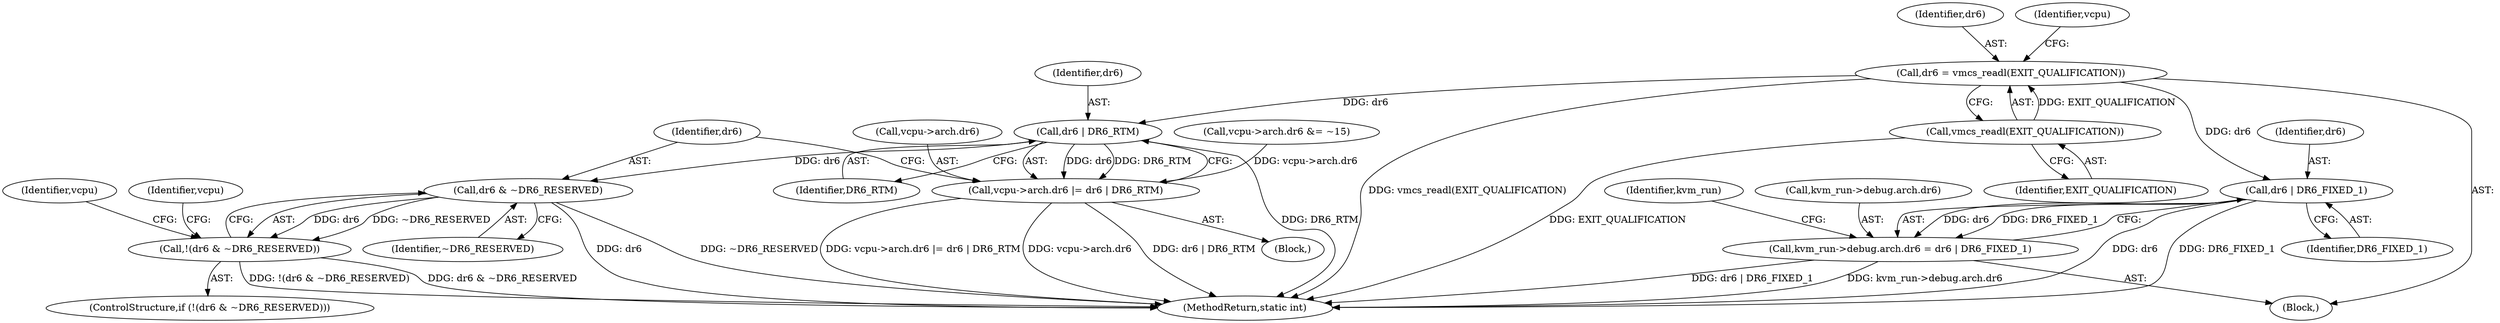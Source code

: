 digraph "0_linux_ef85b67385436ddc1998f45f1d6a210f935b3388@API" {
"1000329" [label="(Call,dr6 = vmcs_readl(EXIT_QUALIFICATION))"];
"1000331" [label="(Call,vmcs_readl(EXIT_QUALIFICATION))"];
"1000356" [label="(Call,dr6 | DR6_RTM)"];
"1000350" [label="(Call,vcpu->arch.dr6 |= dr6 | DR6_RTM)"];
"1000361" [label="(Call,dr6 & ~DR6_RESERVED)"];
"1000360" [label="(Call,!(dr6 & ~DR6_RESERVED))"];
"1000379" [label="(Call,dr6 | DR6_FIXED_1)"];
"1000371" [label="(Call,kvm_run->debug.arch.dr6 = dr6 | DR6_FIXED_1)"];
"1000457" [label="(MethodReturn,static int)"];
"1000379" [label="(Call,dr6 | DR6_FIXED_1)"];
"1000371" [label="(Call,kvm_run->debug.arch.dr6 = dr6 | DR6_FIXED_1)"];
"1000372" [label="(Call,kvm_run->debug.arch.dr6)"];
"1000351" [label="(Call,vcpu->arch.dr6)"];
"1000380" [label="(Identifier,dr6)"];
"1000362" [label="(Identifier,dr6)"];
"1000365" [label="(Identifier,vcpu)"];
"1000330" [label="(Identifier,dr6)"];
"1000361" [label="(Call,dr6 & ~DR6_RESERVED)"];
"1000320" [label="(Block,)"];
"1000367" [label="(Identifier,vcpu)"];
"1000342" [label="(Block,)"];
"1000360" [label="(Call,!(dr6 & ~DR6_RESERVED))"];
"1000357" [label="(Identifier,dr6)"];
"1000358" [label="(Identifier,DR6_RTM)"];
"1000337" [label="(Identifier,vcpu)"];
"1000363" [label="(Identifier,~DR6_RESERVED)"];
"1000329" [label="(Call,dr6 = vmcs_readl(EXIT_QUALIFICATION))"];
"1000356" [label="(Call,dr6 | DR6_RTM)"];
"1000381" [label="(Identifier,DR6_FIXED_1)"];
"1000386" [label="(Identifier,kvm_run)"];
"1000359" [label="(ControlStructure,if (!(dr6 & ~DR6_RESERVED)))"];
"1000332" [label="(Identifier,EXIT_QUALIFICATION)"];
"1000343" [label="(Call,vcpu->arch.dr6 &= ~15)"];
"1000350" [label="(Call,vcpu->arch.dr6 |= dr6 | DR6_RTM)"];
"1000331" [label="(Call,vmcs_readl(EXIT_QUALIFICATION))"];
"1000329" -> "1000320"  [label="AST: "];
"1000329" -> "1000331"  [label="CFG: "];
"1000330" -> "1000329"  [label="AST: "];
"1000331" -> "1000329"  [label="AST: "];
"1000337" -> "1000329"  [label="CFG: "];
"1000329" -> "1000457"  [label="DDG: vmcs_readl(EXIT_QUALIFICATION)"];
"1000331" -> "1000329"  [label="DDG: EXIT_QUALIFICATION"];
"1000329" -> "1000356"  [label="DDG: dr6"];
"1000329" -> "1000379"  [label="DDG: dr6"];
"1000331" -> "1000332"  [label="CFG: "];
"1000332" -> "1000331"  [label="AST: "];
"1000331" -> "1000457"  [label="DDG: EXIT_QUALIFICATION"];
"1000356" -> "1000350"  [label="AST: "];
"1000356" -> "1000358"  [label="CFG: "];
"1000357" -> "1000356"  [label="AST: "];
"1000358" -> "1000356"  [label="AST: "];
"1000350" -> "1000356"  [label="CFG: "];
"1000356" -> "1000457"  [label="DDG: DR6_RTM"];
"1000356" -> "1000350"  [label="DDG: dr6"];
"1000356" -> "1000350"  [label="DDG: DR6_RTM"];
"1000356" -> "1000361"  [label="DDG: dr6"];
"1000350" -> "1000342"  [label="AST: "];
"1000351" -> "1000350"  [label="AST: "];
"1000362" -> "1000350"  [label="CFG: "];
"1000350" -> "1000457"  [label="DDG: vcpu->arch.dr6"];
"1000350" -> "1000457"  [label="DDG: dr6 | DR6_RTM"];
"1000350" -> "1000457"  [label="DDG: vcpu->arch.dr6 |= dr6 | DR6_RTM"];
"1000343" -> "1000350"  [label="DDG: vcpu->arch.dr6"];
"1000361" -> "1000360"  [label="AST: "];
"1000361" -> "1000363"  [label="CFG: "];
"1000362" -> "1000361"  [label="AST: "];
"1000363" -> "1000361"  [label="AST: "];
"1000360" -> "1000361"  [label="CFG: "];
"1000361" -> "1000457"  [label="DDG: dr6"];
"1000361" -> "1000457"  [label="DDG: ~DR6_RESERVED"];
"1000361" -> "1000360"  [label="DDG: dr6"];
"1000361" -> "1000360"  [label="DDG: ~DR6_RESERVED"];
"1000360" -> "1000359"  [label="AST: "];
"1000365" -> "1000360"  [label="CFG: "];
"1000367" -> "1000360"  [label="CFG: "];
"1000360" -> "1000457"  [label="DDG: dr6 & ~DR6_RESERVED"];
"1000360" -> "1000457"  [label="DDG: !(dr6 & ~DR6_RESERVED)"];
"1000379" -> "1000371"  [label="AST: "];
"1000379" -> "1000381"  [label="CFG: "];
"1000380" -> "1000379"  [label="AST: "];
"1000381" -> "1000379"  [label="AST: "];
"1000371" -> "1000379"  [label="CFG: "];
"1000379" -> "1000457"  [label="DDG: dr6"];
"1000379" -> "1000457"  [label="DDG: DR6_FIXED_1"];
"1000379" -> "1000371"  [label="DDG: dr6"];
"1000379" -> "1000371"  [label="DDG: DR6_FIXED_1"];
"1000371" -> "1000320"  [label="AST: "];
"1000372" -> "1000371"  [label="AST: "];
"1000386" -> "1000371"  [label="CFG: "];
"1000371" -> "1000457"  [label="DDG: dr6 | DR6_FIXED_1"];
"1000371" -> "1000457"  [label="DDG: kvm_run->debug.arch.dr6"];
}
